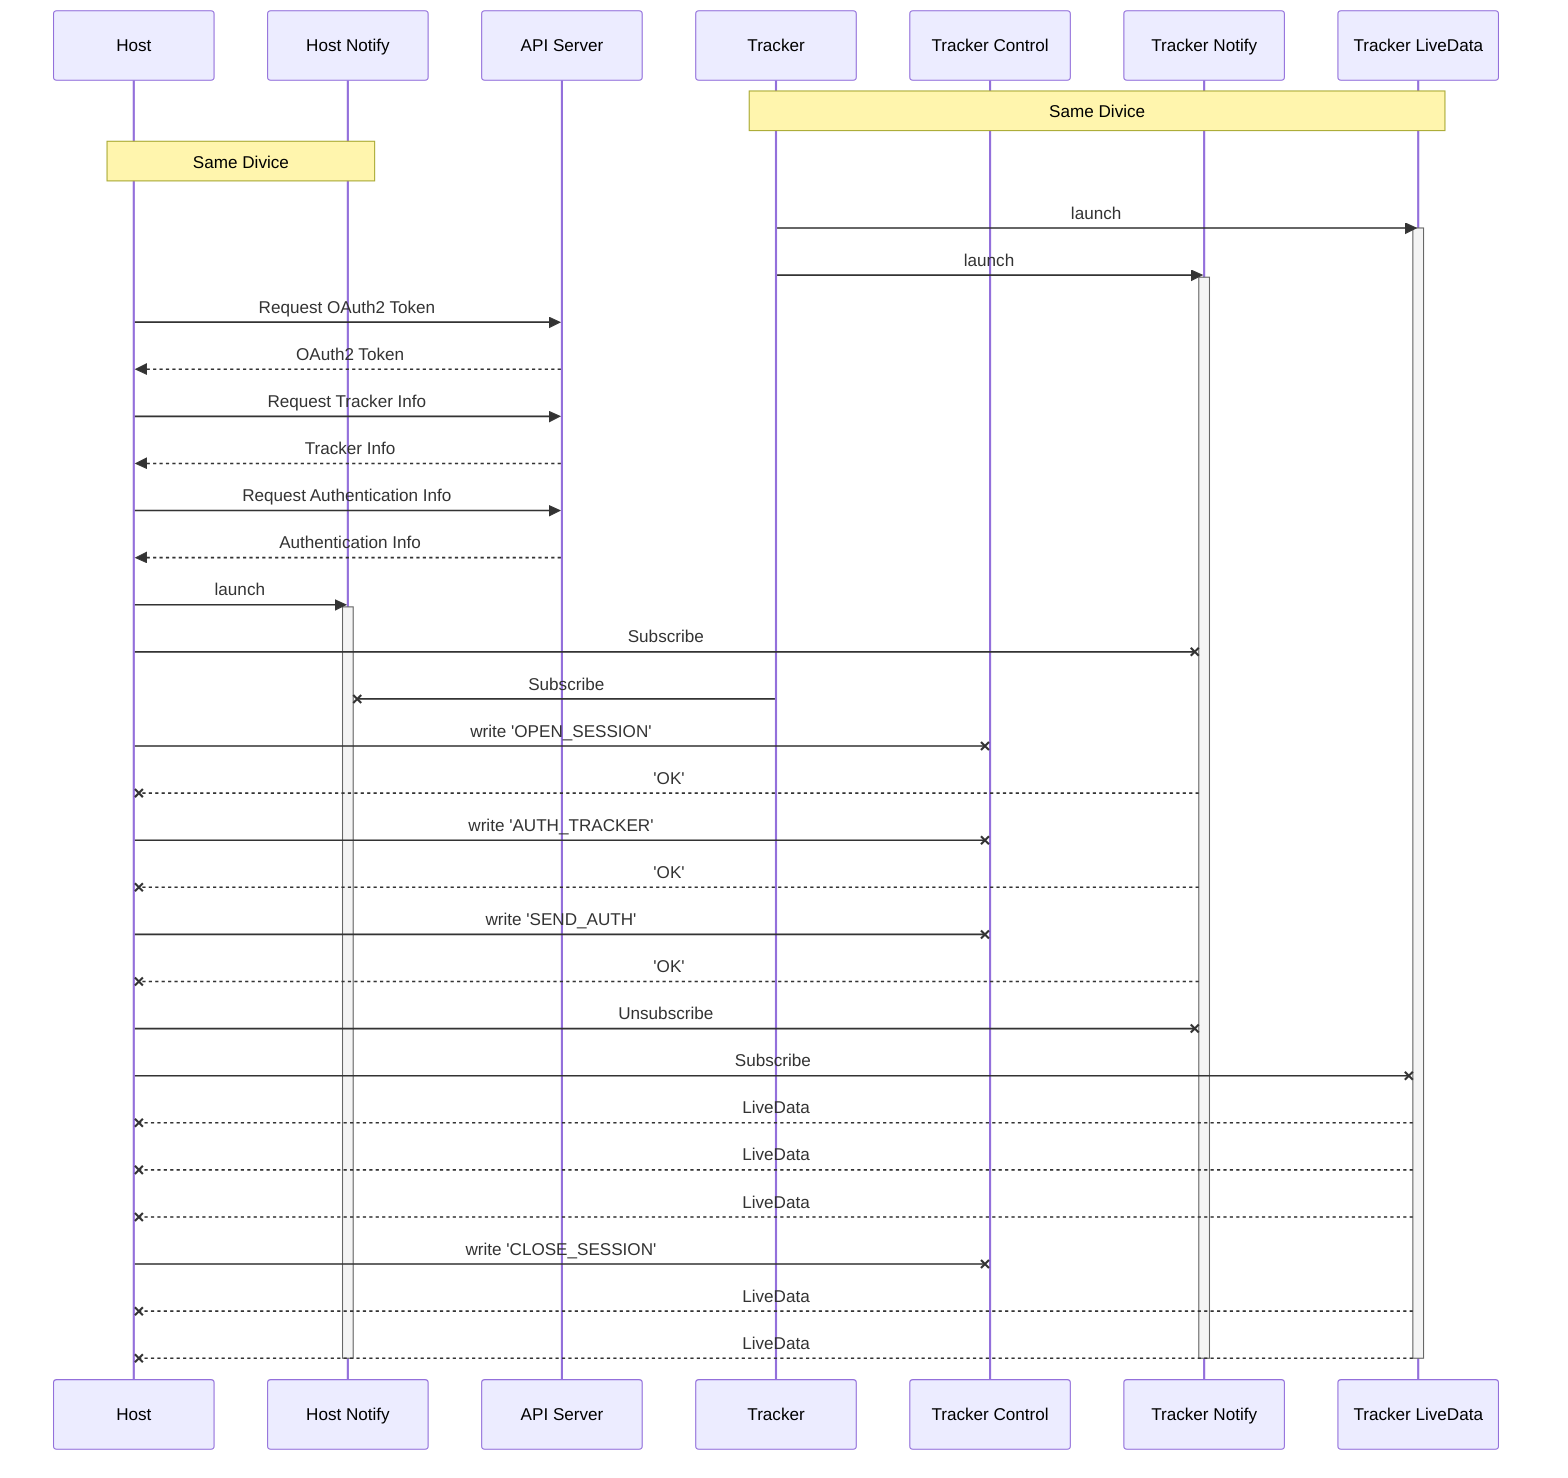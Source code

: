 sequenceDiagram
# https://mermaidjs.github.io/mermaid-live-editor/

participant Host
participant Host Notify
participant API Server
participant Tracker
participant Tracker Control
participant Tracker Notify
participant Tracker LiveData

Note over Tracker,Tracker LiveData: Same Divice
Note over Host,Host Notify: Same Divice

Tracker->>Tracker LiveData:launch
activate Tracker LiveData
Tracker->>Tracker Notify:launch
activate Tracker Notify

Host->>API Server:Request OAuth2 Token
API Server-->>Host:OAuth2 Token
Host->>API Server:Request Tracker Info
API Server-->>Host:Tracker Info

# loop Every Tracker
  Host->>API Server:Request Authentication Info
  API Server-->>Host:Authentication Info
# end

Host->>Host Notify:launch
activate Host Notify

Host-xTracker Notify:Subscribe
Tracker-xHost Notify:Subscribe

Host-xTracker Control:write 'OPEN_SESSION'
Tracker Notify--xHost:'OK'

Host-xTracker Control:write 'AUTH_TRACKER'
Tracker Notify--xHost:'OK'

Host-xTracker Control:write 'SEND_AUTH'
Tracker Notify--xHost:'OK'

Host-xTracker Notify:Unsubscribe
Host-xTracker LiveData:Subscribe

Tracker LiveData--xHost:LiveData
Tracker LiveData--xHost:LiveData
Tracker LiveData--xHost:LiveData
Host-xTracker Control:write 'CLOSE_SESSION'
Tracker LiveData--xHost:LiveData
Tracker LiveData--xHost:LiveData

deactivate Tracker LiveData
deactivate Tracker Notify
deactivate Host Notify